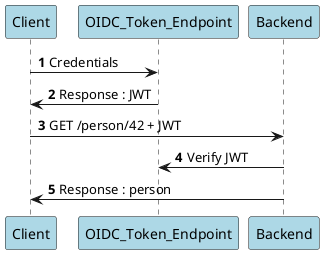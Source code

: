 @startuml
'https://plantuml.com/sequence-diagram

autonumber

participant Client #lightblue
participant OIDC_Token_Endpoint #lightblue
participant Backend #lightblue

Client -> OIDC_Token_Endpoint : Credentials
OIDC_Token_Endpoint -> Client : Response : JWT
Client -> Backend : GET /person/42 + JWT
Backend -> OIDC_Token_Endpoint : Verify JWT
Backend-> Client : Response : person

@enduml
